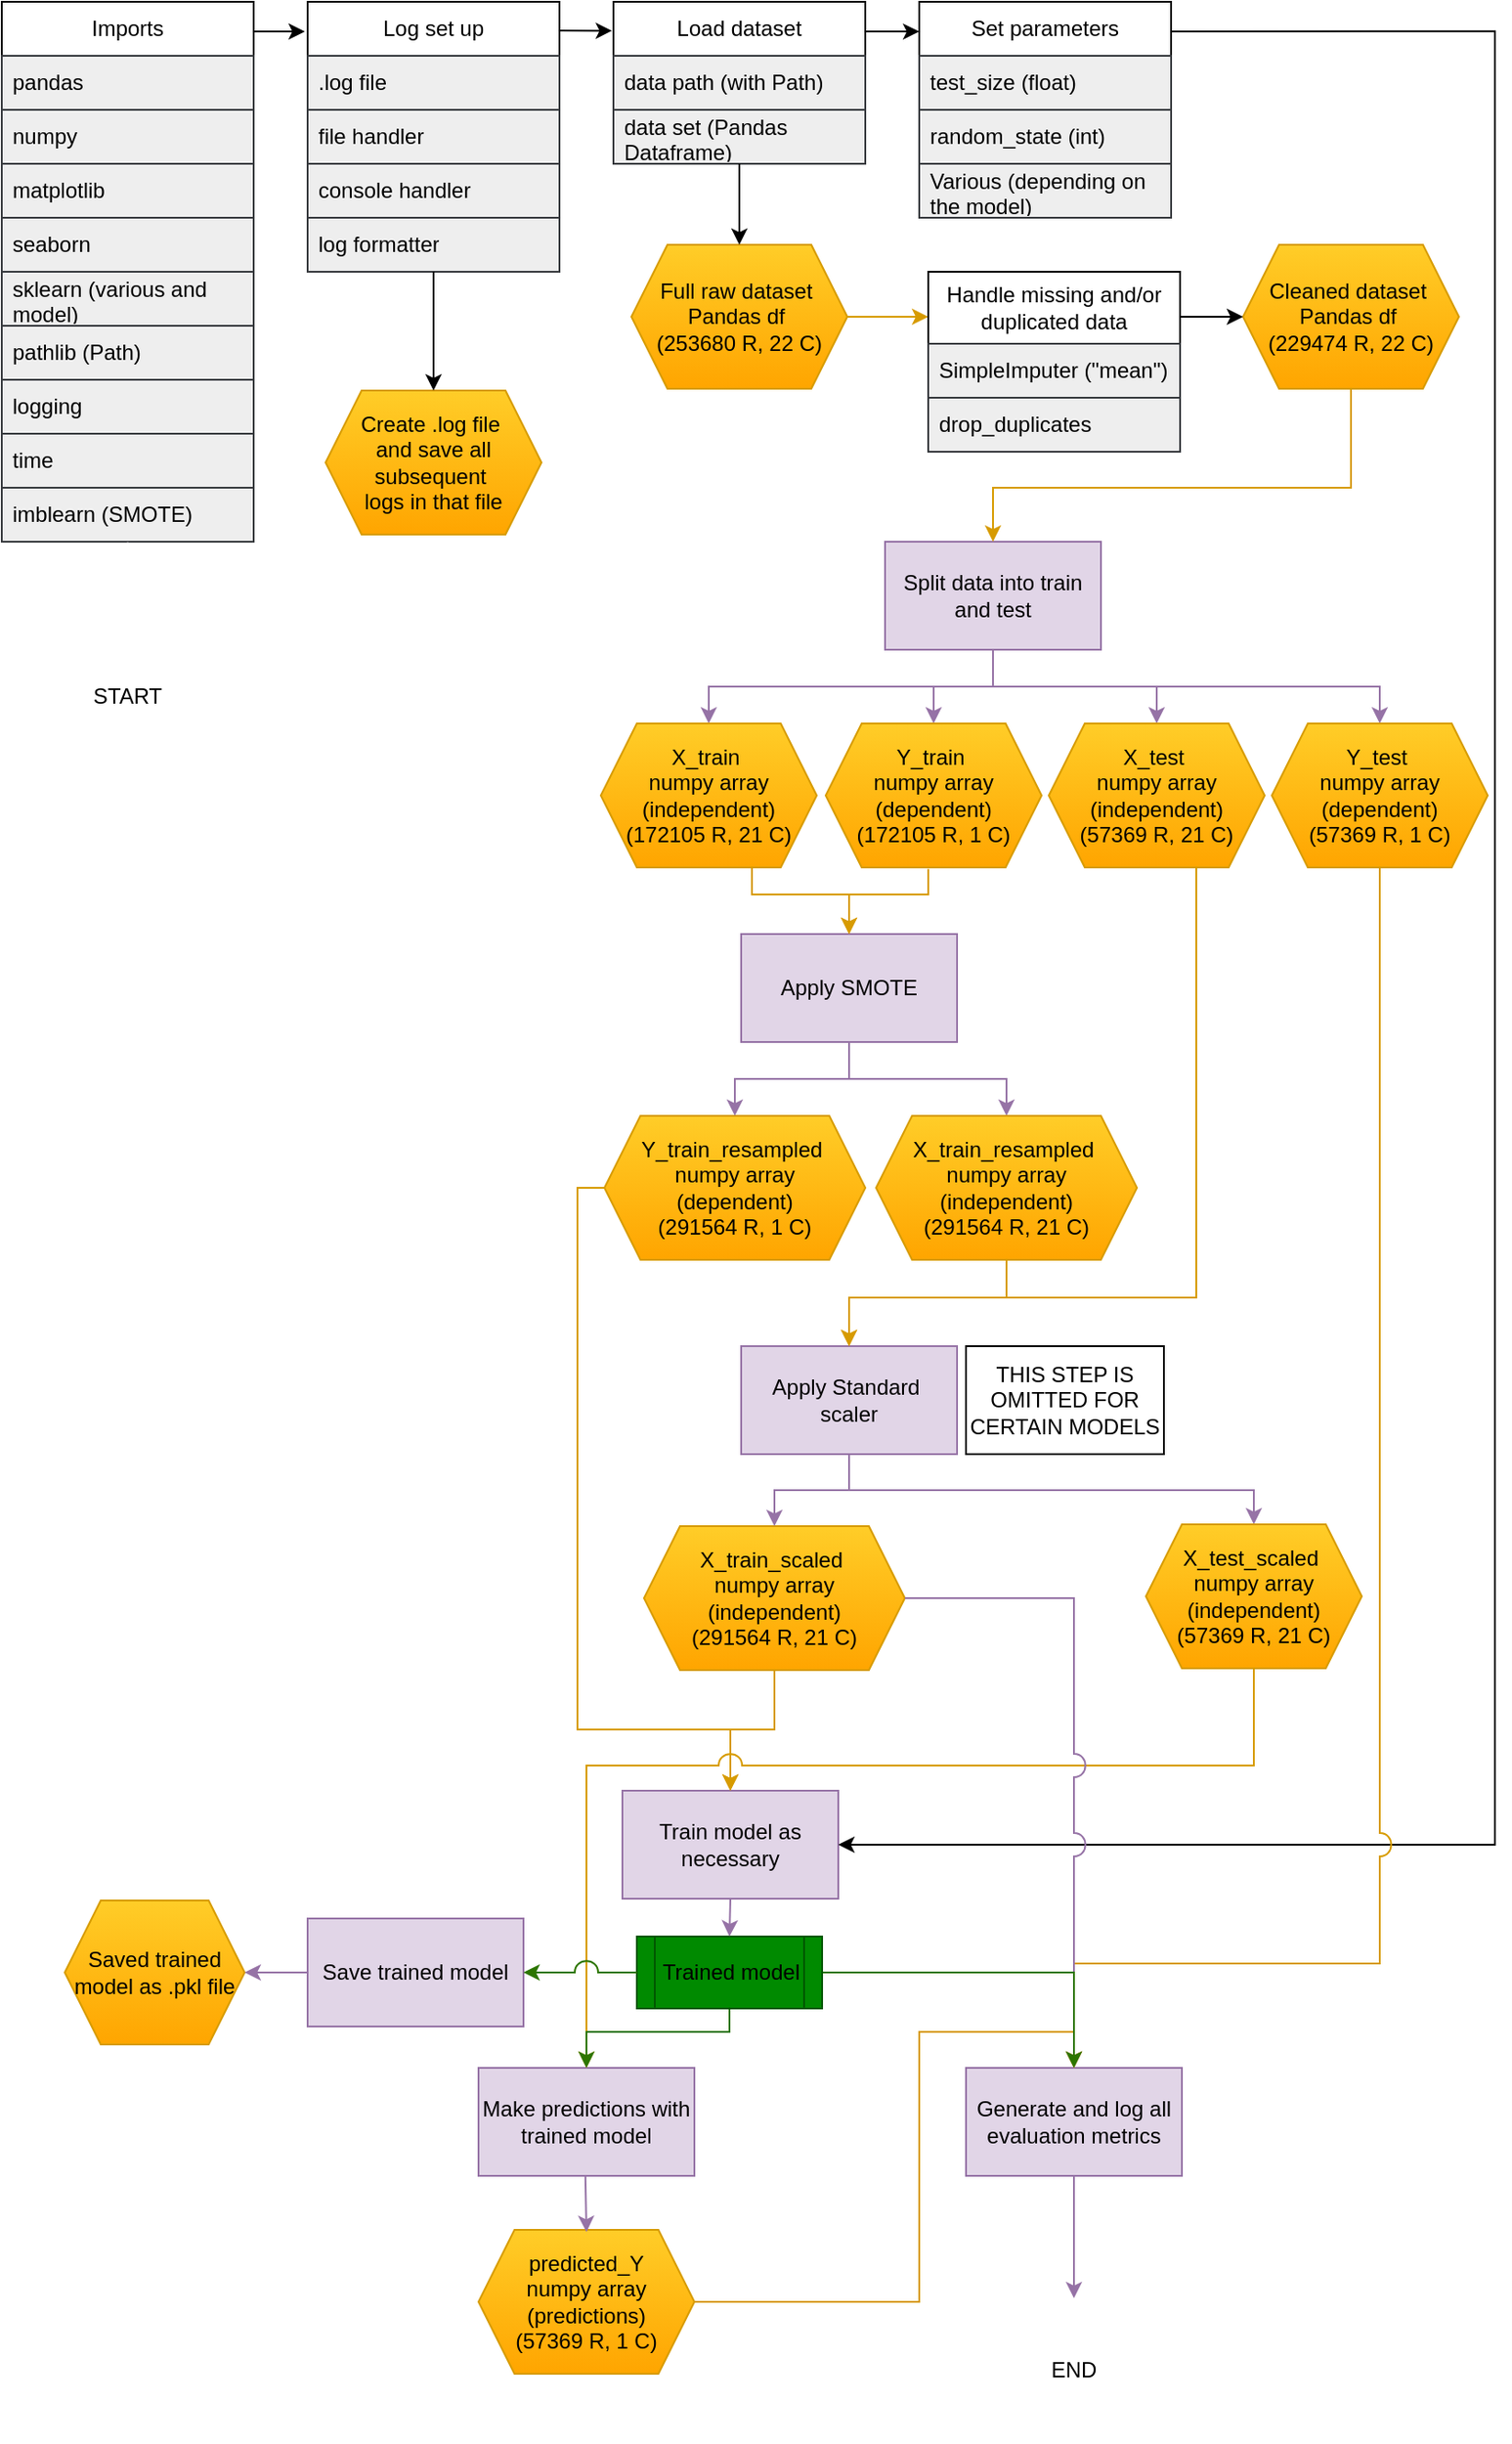 <mxfile version="27.0.6">
  <diagram name="Page-1" id="4-filtMo7Ep1zSFOxGVC">
    <mxGraphModel dx="1781" dy="1065" grid="1" gridSize="10" guides="1" tooltips="1" connect="1" arrows="1" fold="1" page="1" pageScale="1" pageWidth="850" pageHeight="1100" math="0" shadow="0">
      <root>
        <mxCell id="0" />
        <mxCell id="1" parent="0" />
        <mxCell id="BaSFN7sYFUGKQCEpuoBo-59" style="edgeStyle=orthogonalEdgeStyle;rounded=0;orthogonalLoop=1;jettySize=auto;html=1;entryX=0.5;entryY=0;entryDx=0;entryDy=0;fillColor=#e1d5e7;strokeColor=#9673a6;fontColor=#000000;" parent="1" source="cIVNdOAZpr95Q1WwHfnz-7" target="BaSFN7sYFUGKQCEpuoBo-52" edge="1">
          <mxGeometry relative="1" as="geometry" />
        </mxCell>
        <mxCell id="BaSFN7sYFUGKQCEpuoBo-60" style="edgeStyle=orthogonalEdgeStyle;rounded=0;orthogonalLoop=1;jettySize=auto;html=1;entryX=0.5;entryY=0;entryDx=0;entryDy=0;fillColor=#e1d5e7;strokeColor=#9673a6;fontColor=#000000;" parent="1" source="cIVNdOAZpr95Q1WwHfnz-7" target="BaSFN7sYFUGKQCEpuoBo-55" edge="1">
          <mxGeometry relative="1" as="geometry" />
        </mxCell>
        <mxCell id="BaSFN7sYFUGKQCEpuoBo-61" style="edgeStyle=orthogonalEdgeStyle;rounded=0;orthogonalLoop=1;jettySize=auto;html=1;entryX=0.5;entryY=0;entryDx=0;entryDy=0;exitX=0.5;exitY=1;exitDx=0;exitDy=0;fillColor=#e1d5e7;strokeColor=#9673a6;fontColor=#000000;" parent="1" source="cIVNdOAZpr95Q1WwHfnz-7" target="BaSFN7sYFUGKQCEpuoBo-58" edge="1">
          <mxGeometry relative="1" as="geometry" />
        </mxCell>
        <mxCell id="BaSFN7sYFUGKQCEpuoBo-62" style="edgeStyle=orthogonalEdgeStyle;rounded=0;orthogonalLoop=1;jettySize=auto;html=1;entryX=0.5;entryY=0;entryDx=0;entryDy=0;exitX=0.5;exitY=1;exitDx=0;exitDy=0;fillColor=#e1d5e7;strokeColor=#9673a6;fontColor=#000000;" parent="1" source="cIVNdOAZpr95Q1WwHfnz-7" target="BaSFN7sYFUGKQCEpuoBo-51" edge="1">
          <mxGeometry relative="1" as="geometry" />
        </mxCell>
        <mxCell id="cIVNdOAZpr95Q1WwHfnz-7" value="Split data into train and test" style="rounded=0;whiteSpace=wrap;html=1;fillColor=#e1d5e7;strokeColor=#9673a6;fontColor=#000000;" parent="1" vertex="1">
          <mxGeometry x="491" y="304" width="120" height="60" as="geometry" />
        </mxCell>
        <mxCell id="BaSFN7sYFUGKQCEpuoBo-69" style="edgeStyle=orthogonalEdgeStyle;rounded=0;orthogonalLoop=1;jettySize=auto;html=1;entryX=0.5;entryY=0;entryDx=0;entryDy=0;fillColor=#e1d5e7;strokeColor=#9673a6;fontColor=#000000;" parent="1" source="cIVNdOAZpr95Q1WwHfnz-8" target="BaSFN7sYFUGKQCEpuoBo-66" edge="1">
          <mxGeometry relative="1" as="geometry" />
        </mxCell>
        <mxCell id="cIVNdOAZpr95Q1WwHfnz-8" value="Apply SMOTE" style="rounded=0;whiteSpace=wrap;html=1;fillColor=#e1d5e7;strokeColor=#9673a6;fontColor=#000000;" parent="1" vertex="1">
          <mxGeometry x="411" y="522" width="120" height="60" as="geometry" />
        </mxCell>
        <mxCell id="BaSFN7sYFUGKQCEpuoBo-79" style="edgeStyle=orthogonalEdgeStyle;rounded=0;orthogonalLoop=1;jettySize=auto;html=1;exitX=0.5;exitY=1;exitDx=0;exitDy=0;entryX=0.5;entryY=0;entryDx=0;entryDy=0;fillColor=#e1d5e7;strokeColor=#9673a6;fontColor=#000000;" parent="1" source="cIVNdOAZpr95Q1WwHfnz-9" target="BaSFN7sYFUGKQCEpuoBo-78" edge="1">
          <mxGeometry relative="1" as="geometry">
            <mxPoint x="674" y="854" as="targetPoint" />
            <Array as="points">
              <mxPoint x="449" y="831" />
              <mxPoint x="674" y="831" />
            </Array>
          </mxGeometry>
        </mxCell>
        <mxCell id="cIVNdOAZpr95Q1WwHfnz-9" value="Apply Standard&amp;nbsp;&lt;div&gt;scaler&lt;/div&gt;" style="rounded=0;whiteSpace=wrap;html=1;fillColor=#e1d5e7;strokeColor=#9673a6;fontColor=#000000;" parent="1" vertex="1">
          <mxGeometry x="411" y="751" width="120" height="60" as="geometry" />
        </mxCell>
        <mxCell id="cIVNdOAZpr95Q1WwHfnz-11" value="Train model as necessary" style="rounded=0;whiteSpace=wrap;html=1;fillColor=#e1d5e7;strokeColor=#9673a6;fontColor=#000000;" parent="1" vertex="1">
          <mxGeometry x="345" y="998" width="120" height="60" as="geometry" />
        </mxCell>
        <mxCell id="BaSFN7sYFUGKQCEpuoBo-108" value="" style="edgeStyle=orthogonalEdgeStyle;rounded=0;orthogonalLoop=1;jettySize=auto;html=1;fillColor=#e1d5e7;strokeColor=#9673a6;entryX=0.5;entryY=0;entryDx=0;entryDy=0;fontColor=#000000;" parent="1" source="cIVNdOAZpr95Q1WwHfnz-13" target="BaSFN7sYFUGKQCEpuoBo-109" edge="1">
          <mxGeometry relative="1" as="geometry">
            <mxPoint x="596" y="1282" as="targetPoint" />
          </mxGeometry>
        </mxCell>
        <mxCell id="cIVNdOAZpr95Q1WwHfnz-13" value="Generate and log all evaluation metrics" style="rounded=0;whiteSpace=wrap;html=1;fillColor=#e1d5e7;strokeColor=#9673a6;fontColor=#000000;" parent="1" vertex="1">
          <mxGeometry x="536" y="1152" width="120" height="60" as="geometry" />
        </mxCell>
        <mxCell id="BaSFN7sYFUGKQCEpuoBo-1" value="Imports" style="swimlane;fontStyle=0;childLayout=stackLayout;horizontal=1;startSize=30;horizontalStack=0;resizeParent=1;resizeParentMax=0;resizeLast=0;collapsible=1;marginBottom=0;whiteSpace=wrap;html=1;" parent="1" vertex="1">
          <mxGeometry y="4" width="140" height="300" as="geometry" />
        </mxCell>
        <mxCell id="BaSFN7sYFUGKQCEpuoBo-2" value="pandas" style="text;strokeColor=#36393d;fillColor=#eeeeee;align=left;verticalAlign=middle;spacingLeft=4;spacingRight=4;overflow=hidden;points=[[0,0.5],[1,0.5]];portConstraint=eastwest;rotatable=0;whiteSpace=wrap;html=1;fontColor=#000000;" parent="BaSFN7sYFUGKQCEpuoBo-1" vertex="1">
          <mxGeometry y="30" width="140" height="30" as="geometry" />
        </mxCell>
        <mxCell id="BaSFN7sYFUGKQCEpuoBo-3" value="numpy" style="text;strokeColor=#36393d;fillColor=#eeeeee;align=left;verticalAlign=middle;spacingLeft=4;spacingRight=4;overflow=hidden;points=[[0,0.5],[1,0.5]];portConstraint=eastwest;rotatable=0;whiteSpace=wrap;html=1;fontColor=#000000;" parent="BaSFN7sYFUGKQCEpuoBo-1" vertex="1">
          <mxGeometry y="60" width="140" height="30" as="geometry" />
        </mxCell>
        <mxCell id="BaSFN7sYFUGKQCEpuoBo-4" value="matplotlib" style="text;strokeColor=#36393d;fillColor=#eeeeee;align=left;verticalAlign=middle;spacingLeft=4;spacingRight=4;overflow=hidden;points=[[0,0.5],[1,0.5]];portConstraint=eastwest;rotatable=0;whiteSpace=wrap;html=1;fontColor=#000000;" parent="BaSFN7sYFUGKQCEpuoBo-1" vertex="1">
          <mxGeometry y="90" width="140" height="30" as="geometry" />
        </mxCell>
        <mxCell id="BaSFN7sYFUGKQCEpuoBo-15" value="seaborn" style="text;strokeColor=#36393d;fillColor=#eeeeee;align=left;verticalAlign=middle;spacingLeft=4;spacingRight=4;overflow=hidden;points=[[0,0.5],[1,0.5]];portConstraint=eastwest;rotatable=0;whiteSpace=wrap;html=1;fontColor=#000000;" parent="BaSFN7sYFUGKQCEpuoBo-1" vertex="1">
          <mxGeometry y="120" width="140" height="30" as="geometry" />
        </mxCell>
        <mxCell id="BaSFN7sYFUGKQCEpuoBo-16" value="sklearn (various and model)" style="text;strokeColor=#36393d;fillColor=#eeeeee;align=left;verticalAlign=middle;spacingLeft=4;spacingRight=4;overflow=hidden;points=[[0,0.5],[1,0.5]];portConstraint=eastwest;rotatable=0;whiteSpace=wrap;html=1;fontColor=#000000;" parent="BaSFN7sYFUGKQCEpuoBo-1" vertex="1">
          <mxGeometry y="150" width="140" height="30" as="geometry" />
        </mxCell>
        <mxCell id="BaSFN7sYFUGKQCEpuoBo-17" value="pathlib (Path)" style="text;strokeColor=#36393d;fillColor=#eeeeee;align=left;verticalAlign=middle;spacingLeft=4;spacingRight=4;overflow=hidden;points=[[0,0.5],[1,0.5]];portConstraint=eastwest;rotatable=0;whiteSpace=wrap;html=1;fontColor=#000000;" parent="BaSFN7sYFUGKQCEpuoBo-1" vertex="1">
          <mxGeometry y="180" width="140" height="30" as="geometry" />
        </mxCell>
        <mxCell id="BaSFN7sYFUGKQCEpuoBo-12" value="logging" style="text;strokeColor=#36393d;fillColor=#eeeeee;align=left;verticalAlign=middle;spacingLeft=4;spacingRight=4;overflow=hidden;points=[[0,0.5],[1,0.5]];portConstraint=eastwest;rotatable=0;whiteSpace=wrap;html=1;fontColor=#000000;" parent="BaSFN7sYFUGKQCEpuoBo-1" vertex="1">
          <mxGeometry y="210" width="140" height="30" as="geometry" />
        </mxCell>
        <mxCell id="BaSFN7sYFUGKQCEpuoBo-13" value="time" style="text;strokeColor=#36393d;fillColor=#eeeeee;align=left;verticalAlign=middle;spacingLeft=4;spacingRight=4;overflow=hidden;points=[[0,0.5],[1,0.5]];portConstraint=eastwest;rotatable=0;whiteSpace=wrap;html=1;fontColor=#000000;" parent="BaSFN7sYFUGKQCEpuoBo-1" vertex="1">
          <mxGeometry y="240" width="140" height="30" as="geometry" />
        </mxCell>
        <mxCell id="BaSFN7sYFUGKQCEpuoBo-14" value="imblearn (SMOTE)" style="text;strokeColor=#36393d;fillColor=#eeeeee;align=left;verticalAlign=middle;spacingLeft=4;spacingRight=4;overflow=hidden;points=[[0,0.5],[1,0.5]];portConstraint=eastwest;rotatable=0;whiteSpace=wrap;html=1;fontColor=#000000;" parent="BaSFN7sYFUGKQCEpuoBo-1" vertex="1">
          <mxGeometry y="270" width="140" height="30" as="geometry" />
        </mxCell>
        <mxCell id="BaSFN7sYFUGKQCEpuoBo-18" value="Log set up" style="swimlane;fontStyle=0;childLayout=stackLayout;horizontal=1;startSize=30;horizontalStack=0;resizeParent=1;resizeParentMax=0;resizeLast=0;collapsible=1;marginBottom=0;whiteSpace=wrap;html=1;" parent="1" vertex="1">
          <mxGeometry x="170" y="4" width="140" height="150" as="geometry" />
        </mxCell>
        <mxCell id="BaSFN7sYFUGKQCEpuoBo-19" value=".log file" style="text;strokeColor=#36393d;fillColor=#eeeeee;align=left;verticalAlign=middle;spacingLeft=4;spacingRight=4;overflow=hidden;points=[[0,0.5],[1,0.5]];portConstraint=eastwest;rotatable=0;whiteSpace=wrap;html=1;fontColor=#000000;" parent="BaSFN7sYFUGKQCEpuoBo-18" vertex="1">
          <mxGeometry y="30" width="140" height="30" as="geometry" />
        </mxCell>
        <mxCell id="BaSFN7sYFUGKQCEpuoBo-20" value="file handler" style="text;strokeColor=#36393d;fillColor=#eeeeee;align=left;verticalAlign=middle;spacingLeft=4;spacingRight=4;overflow=hidden;points=[[0,0.5],[1,0.5]];portConstraint=eastwest;rotatable=0;whiteSpace=wrap;html=1;fontColor=#000000;" parent="BaSFN7sYFUGKQCEpuoBo-18" vertex="1">
          <mxGeometry y="60" width="140" height="30" as="geometry" />
        </mxCell>
        <mxCell id="BaSFN7sYFUGKQCEpuoBo-21" value="console handler" style="text;strokeColor=#36393d;fillColor=#eeeeee;align=left;verticalAlign=middle;spacingLeft=4;spacingRight=4;overflow=hidden;points=[[0,0.5],[1,0.5]];portConstraint=eastwest;rotatable=0;whiteSpace=wrap;html=1;fontColor=#000000;" parent="BaSFN7sYFUGKQCEpuoBo-18" vertex="1">
          <mxGeometry y="90" width="140" height="30" as="geometry" />
        </mxCell>
        <mxCell id="BaSFN7sYFUGKQCEpuoBo-22" value="log formatter" style="text;strokeColor=#36393d;fillColor=#eeeeee;align=left;verticalAlign=middle;spacingLeft=4;spacingRight=4;overflow=hidden;points=[[0,0.5],[1,0.5]];portConstraint=eastwest;rotatable=0;whiteSpace=wrap;html=1;fontColor=#000000;" parent="BaSFN7sYFUGKQCEpuoBo-18" vertex="1">
          <mxGeometry y="120" width="140" height="30" as="geometry" />
        </mxCell>
        <mxCell id="BaSFN7sYFUGKQCEpuoBo-28" value="Load dataset" style="swimlane;fontStyle=0;childLayout=stackLayout;horizontal=1;startSize=30;horizontalStack=0;resizeParent=1;resizeParentMax=0;resizeLast=0;collapsible=1;marginBottom=0;whiteSpace=wrap;html=1;" parent="1" vertex="1">
          <mxGeometry x="340" y="4" width="140" height="90" as="geometry" />
        </mxCell>
        <mxCell id="BaSFN7sYFUGKQCEpuoBo-29" value="data path (with Path)" style="text;strokeColor=#36393d;fillColor=#eeeeee;align=left;verticalAlign=middle;spacingLeft=4;spacingRight=4;overflow=hidden;points=[[0,0.5],[1,0.5]];portConstraint=eastwest;rotatable=0;whiteSpace=wrap;html=1;fontColor=#000000;" parent="BaSFN7sYFUGKQCEpuoBo-28" vertex="1">
          <mxGeometry y="30" width="140" height="30" as="geometry" />
        </mxCell>
        <mxCell id="BaSFN7sYFUGKQCEpuoBo-30" value="data set (Pandas Dataframe)" style="text;strokeColor=#36393d;fillColor=#eeeeee;align=left;verticalAlign=middle;spacingLeft=4;spacingRight=4;overflow=hidden;points=[[0,0.5],[1,0.5]];portConstraint=eastwest;rotatable=0;whiteSpace=wrap;html=1;fontColor=#000000;" parent="BaSFN7sYFUGKQCEpuoBo-28" vertex="1">
          <mxGeometry y="60" width="140" height="30" as="geometry" />
        </mxCell>
        <mxCell id="BaSFN7sYFUGKQCEpuoBo-89" style="edgeStyle=orthogonalEdgeStyle;rounded=0;orthogonalLoop=1;jettySize=auto;html=1;entryX=1;entryY=0.5;entryDx=0;entryDy=0;strokeColor=light-dark(#000000,#FFFFFF);exitX=1.002;exitY=0.137;exitDx=0;exitDy=0;exitPerimeter=0;" parent="1" source="BaSFN7sYFUGKQCEpuoBo-33" target="cIVNdOAZpr95Q1WwHfnz-11" edge="1">
          <mxGeometry relative="1" as="geometry">
            <Array as="points">
              <mxPoint x="830" y="20" />
              <mxPoint x="830" y="1028" />
            </Array>
          </mxGeometry>
        </mxCell>
        <mxCell id="BaSFN7sYFUGKQCEpuoBo-33" value="Set parameters" style="swimlane;fontStyle=0;childLayout=stackLayout;horizontal=1;startSize=30;horizontalStack=0;resizeParent=1;resizeParentMax=0;resizeLast=0;collapsible=1;marginBottom=0;whiteSpace=wrap;html=1;" parent="1" vertex="1">
          <mxGeometry x="510" y="4" width="140" height="120" as="geometry" />
        </mxCell>
        <mxCell id="BaSFN7sYFUGKQCEpuoBo-34" value="test_size (float)" style="text;strokeColor=#36393d;fillColor=#eeeeee;align=left;verticalAlign=middle;spacingLeft=4;spacingRight=4;overflow=hidden;points=[[0,0.5],[1,0.5]];portConstraint=eastwest;rotatable=0;whiteSpace=wrap;html=1;fontColor=#000000;" parent="BaSFN7sYFUGKQCEpuoBo-33" vertex="1">
          <mxGeometry y="30" width="140" height="30" as="geometry" />
        </mxCell>
        <mxCell id="BaSFN7sYFUGKQCEpuoBo-35" value="random_state (int)" style="text;strokeColor=#36393d;fillColor=#eeeeee;align=left;verticalAlign=middle;spacingLeft=4;spacingRight=4;overflow=hidden;points=[[0,0.5],[1,0.5]];portConstraint=eastwest;rotatable=0;whiteSpace=wrap;html=1;fontColor=#000000;" parent="BaSFN7sYFUGKQCEpuoBo-33" vertex="1">
          <mxGeometry y="60" width="140" height="30" as="geometry" />
        </mxCell>
        <mxCell id="BaSFN7sYFUGKQCEpuoBo-36" value="Various (depending on the model)" style="text;strokeColor=#36393d;fillColor=#eeeeee;align=left;verticalAlign=middle;spacingLeft=4;spacingRight=4;overflow=hidden;points=[[0,0.5],[1,0.5]];portConstraint=eastwest;rotatable=0;whiteSpace=wrap;html=1;fontColor=#000000;" parent="BaSFN7sYFUGKQCEpuoBo-33" vertex="1">
          <mxGeometry y="90" width="140" height="30" as="geometry" />
        </mxCell>
        <mxCell id="BaSFN7sYFUGKQCEpuoBo-40" style="edgeStyle=orthogonalEdgeStyle;rounded=0;orthogonalLoop=1;jettySize=auto;html=1;entryX=0;entryY=0.138;entryDx=0;entryDy=0;entryPerimeter=0;exitX=0.998;exitY=0.184;exitDx=0;exitDy=0;exitPerimeter=0;strokeColor=light-dark(#000000,#FFFFFF);" parent="1" source="BaSFN7sYFUGKQCEpuoBo-28" target="BaSFN7sYFUGKQCEpuoBo-33" edge="1">
          <mxGeometry relative="1" as="geometry" />
        </mxCell>
        <mxCell id="BaSFN7sYFUGKQCEpuoBo-43" style="edgeStyle=orthogonalEdgeStyle;rounded=0;orthogonalLoop=1;jettySize=auto;html=1;entryX=0;entryY=0.25;entryDx=0;entryDy=0;fillColor=#ffcd28;gradientColor=#ffa500;strokeColor=#d79b00;" parent="1" source="BaSFN7sYFUGKQCEpuoBo-41" target="BaSFN7sYFUGKQCEpuoBo-45" edge="1">
          <mxGeometry relative="1" as="geometry">
            <mxPoint x="535" y="224.0" as="targetPoint" />
          </mxGeometry>
        </mxCell>
        <mxCell id="BaSFN7sYFUGKQCEpuoBo-41" value="Full raw dataset&amp;nbsp;&lt;div&gt;Pandas df&amp;nbsp;&lt;/div&gt;&lt;div&gt;(253680 R, 22 C)&lt;/div&gt;" style="shape=hexagon;perimeter=hexagonPerimeter2;whiteSpace=wrap;html=1;fixedSize=1;fillColor=#ffcd28;strokeColor=#d79b00;gradientColor=#ffa500;fontColor=#000000;" parent="1" vertex="1">
          <mxGeometry x="350" y="139" width="120" height="80" as="geometry" />
        </mxCell>
        <mxCell id="BaSFN7sYFUGKQCEpuoBo-42" style="edgeStyle=orthogonalEdgeStyle;rounded=0;orthogonalLoop=1;jettySize=auto;html=1;exitX=0.5;exitY=1;exitDx=0;exitDy=0;strokeColor=light-dark(#000000,#FFFFFF);" parent="1" source="BaSFN7sYFUGKQCEpuoBo-28" target="BaSFN7sYFUGKQCEpuoBo-41" edge="1">
          <mxGeometry relative="1" as="geometry" />
        </mxCell>
        <mxCell id="BaSFN7sYFUGKQCEpuoBo-103" style="edgeStyle=orthogonalEdgeStyle;rounded=0;orthogonalLoop=1;jettySize=auto;html=1;entryX=0.5;entryY=0;entryDx=0;entryDy=0;exitX=0.5;exitY=1;exitDx=0;exitDy=0;fillColor=#ffcd28;gradientColor=#ffa500;strokeColor=#d79b00;" parent="1" source="BaSFN7sYFUGKQCEpuoBo-44" target="cIVNdOAZpr95Q1WwHfnz-7" edge="1">
          <mxGeometry relative="1" as="geometry">
            <Array as="points">
              <mxPoint x="750" y="274" />
              <mxPoint x="551" y="274" />
            </Array>
          </mxGeometry>
        </mxCell>
        <mxCell id="BaSFN7sYFUGKQCEpuoBo-44" value="Cleaned dataset&amp;nbsp;&lt;div&gt;Pandas df&amp;nbsp;&lt;/div&gt;&lt;div&gt;(229474 R, 22 C)&lt;/div&gt;" style="shape=hexagon;perimeter=hexagonPerimeter2;whiteSpace=wrap;html=1;fixedSize=1;fillColor=#ffcd28;gradientColor=#ffa500;strokeColor=#d79b00;fontColor=#000000;" parent="1" vertex="1">
          <mxGeometry x="690" y="139" width="120" height="80" as="geometry" />
        </mxCell>
        <mxCell id="BaSFN7sYFUGKQCEpuoBo-102" style="edgeStyle=orthogonalEdgeStyle;rounded=0;orthogonalLoop=1;jettySize=auto;html=1;entryX=0;entryY=0.5;entryDx=0;entryDy=0;exitX=1;exitY=0.25;exitDx=0;exitDy=0;strokeColor=light-dark(#000000,#FFFFFF);" parent="1" source="BaSFN7sYFUGKQCEpuoBo-45" target="BaSFN7sYFUGKQCEpuoBo-44" edge="1">
          <mxGeometry relative="1" as="geometry" />
        </mxCell>
        <mxCell id="BaSFN7sYFUGKQCEpuoBo-45" value="Handle missing and/or duplicated data" style="swimlane;fontStyle=0;childLayout=stackLayout;horizontal=1;startSize=40;horizontalStack=0;resizeParent=1;resizeParentMax=0;resizeLast=0;collapsible=1;marginBottom=0;whiteSpace=wrap;html=1;" parent="1" vertex="1">
          <mxGeometry x="515" y="154" width="140" height="100" as="geometry" />
        </mxCell>
        <mxCell id="BaSFN7sYFUGKQCEpuoBo-46" value="SimpleImputer (&quot;mean&quot;)" style="text;strokeColor=#36393d;fillColor=#eeeeee;align=left;verticalAlign=middle;spacingLeft=4;spacingRight=4;overflow=hidden;points=[[0,0.5],[1,0.5]];portConstraint=eastwest;rotatable=0;whiteSpace=wrap;html=1;fontColor=#000000;" parent="BaSFN7sYFUGKQCEpuoBo-45" vertex="1">
          <mxGeometry y="40" width="140" height="30" as="geometry" />
        </mxCell>
        <mxCell id="BaSFN7sYFUGKQCEpuoBo-47" value="drop_duplicates" style="text;strokeColor=#36393d;fillColor=#eeeeee;align=left;verticalAlign=middle;spacingLeft=4;spacingRight=4;overflow=hidden;points=[[0,0.5],[1,0.5]];portConstraint=eastwest;rotatable=0;whiteSpace=wrap;html=1;fontColor=#000000;" parent="BaSFN7sYFUGKQCEpuoBo-45" vertex="1">
          <mxGeometry y="70" width="140" height="30" as="geometry" />
        </mxCell>
        <mxCell id="BaSFN7sYFUGKQCEpuoBo-65" style="edgeStyle=orthogonalEdgeStyle;rounded=0;orthogonalLoop=1;jettySize=auto;html=1;entryX=0.5;entryY=0;entryDx=0;entryDy=0;fillColor=#ffcd28;gradientColor=#ffa500;strokeColor=#d79b00;fontColor=#000000;" parent="1" target="cIVNdOAZpr95Q1WwHfnz-8" edge="1">
          <mxGeometry relative="1" as="geometry">
            <mxPoint x="416" y="485" as="sourcePoint" />
            <Array as="points">
              <mxPoint x="417" y="485" />
              <mxPoint x="417" y="500" />
              <mxPoint x="471" y="500" />
            </Array>
          </mxGeometry>
        </mxCell>
        <mxCell id="BaSFN7sYFUGKQCEpuoBo-51" value="X_train&amp;nbsp;&lt;div&gt;numpy array&lt;br&gt;&lt;div&gt;(independent)&lt;br&gt;&lt;div&gt;(172105 R, 21 C)&lt;/div&gt;&lt;/div&gt;&lt;/div&gt;" style="shape=hexagon;perimeter=hexagonPerimeter2;whiteSpace=wrap;html=1;fixedSize=1;fillColor=#ffcd28;gradientColor=#ffa500;strokeColor=#d79b00;fontColor=#000000;" parent="1" vertex="1">
          <mxGeometry x="333" y="405" width="120" height="80" as="geometry" />
        </mxCell>
        <mxCell id="BaSFN7sYFUGKQCEpuoBo-64" style="edgeStyle=orthogonalEdgeStyle;rounded=0;orthogonalLoop=1;jettySize=auto;html=1;entryX=0.5;entryY=0;entryDx=0;entryDy=0;fillColor=#ffcd28;gradientColor=#ffa500;strokeColor=#d79b00;fontColor=#000000;exitX=0.475;exitY=1.011;exitDx=0;exitDy=0;exitPerimeter=0;" parent="1" source="BaSFN7sYFUGKQCEpuoBo-52" target="cIVNdOAZpr95Q1WwHfnz-8" edge="1">
          <mxGeometry relative="1" as="geometry">
            <mxPoint x="541" y="485" as="sourcePoint" />
            <Array as="points">
              <mxPoint x="515" y="500" />
              <mxPoint x="471" y="500" />
            </Array>
          </mxGeometry>
        </mxCell>
        <mxCell id="BaSFN7sYFUGKQCEpuoBo-52" value="Y_train&amp;nbsp;&lt;div&gt;numpy array&lt;br&gt;&lt;div&gt;(dependent)&lt;/div&gt;&lt;/div&gt;&lt;div&gt;&lt;div&gt;(172105 R, 1 C)&lt;/div&gt;&lt;/div&gt;" style="shape=hexagon;perimeter=hexagonPerimeter2;whiteSpace=wrap;html=1;fixedSize=1;fillColor=#ffcd28;gradientColor=#ffa500;strokeColor=#d79b00;fontColor=#000000;" parent="1" vertex="1">
          <mxGeometry x="458" y="405" width="120" height="80" as="geometry" />
        </mxCell>
        <mxCell id="BaSFN7sYFUGKQCEpuoBo-53" style="edgeStyle=orthogonalEdgeStyle;rounded=0;orthogonalLoop=1;jettySize=auto;html=1;entryX=-0.011;entryY=0.11;entryDx=0;entryDy=0;entryPerimeter=0;exitX=1.002;exitY=0.055;exitDx=0;exitDy=0;exitPerimeter=0;strokeColor=light-dark(#000000,#FFFFFF);" parent="1" source="BaSFN7sYFUGKQCEpuoBo-1" target="BaSFN7sYFUGKQCEpuoBo-18" edge="1">
          <mxGeometry relative="1" as="geometry" />
        </mxCell>
        <mxCell id="BaSFN7sYFUGKQCEpuoBo-54" style="edgeStyle=orthogonalEdgeStyle;rounded=0;orthogonalLoop=1;jettySize=auto;html=1;entryX=-0.006;entryY=0.181;entryDx=0;entryDy=0;entryPerimeter=0;exitX=1.002;exitY=0.107;exitDx=0;exitDy=0;exitPerimeter=0;strokeColor=light-dark(#000000,#FFFFFF);" parent="1" source="BaSFN7sYFUGKQCEpuoBo-18" target="BaSFN7sYFUGKQCEpuoBo-28" edge="1">
          <mxGeometry relative="1" as="geometry" />
        </mxCell>
        <mxCell id="BaSFN7sYFUGKQCEpuoBo-73" style="edgeStyle=orthogonalEdgeStyle;rounded=0;orthogonalLoop=1;jettySize=auto;html=1;entryX=0.5;entryY=0;entryDx=0;entryDy=0;exitX=0.5;exitY=1;exitDx=0;exitDy=0;fillColor=#ffcd28;gradientColor=#ffa500;strokeColor=#d79b00;fontColor=#000000;" parent="1" target="cIVNdOAZpr95Q1WwHfnz-9" edge="1">
          <mxGeometry relative="1" as="geometry">
            <Array as="points">
              <mxPoint x="664" y="485" />
              <mxPoint x="664" y="724" />
              <mxPoint x="471" y="724" />
            </Array>
            <mxPoint x="665" y="485" as="sourcePoint" />
          </mxGeometry>
        </mxCell>
        <mxCell id="BaSFN7sYFUGKQCEpuoBo-55" value="X_test&amp;nbsp;&lt;div&gt;numpy array&lt;br&gt;&lt;div&gt;&lt;span style=&quot;background-color: transparent;&quot;&gt;(independent)&lt;/span&gt;&lt;/div&gt;&lt;div&gt;(57369 R, 21 C)&lt;/div&gt;&lt;/div&gt;" style="shape=hexagon;perimeter=hexagonPerimeter2;whiteSpace=wrap;html=1;fixedSize=1;fillColor=#ffcd28;gradientColor=#ffa500;strokeColor=#d79b00;fontColor=#000000;" parent="1" vertex="1">
          <mxGeometry x="582" y="405" width="120" height="80" as="geometry" />
        </mxCell>
        <mxCell id="BaSFN7sYFUGKQCEpuoBo-100" style="edgeStyle=orthogonalEdgeStyle;rounded=0;orthogonalLoop=1;jettySize=auto;html=1;jumpStyle=arc;jumpSize=13;fillColor=#ffcd28;gradientColor=#ffa500;strokeColor=#d79b00;fontColor=#000000;entryX=0.5;entryY=0;entryDx=0;entryDy=0;" parent="1" source="BaSFN7sYFUGKQCEpuoBo-58" target="cIVNdOAZpr95Q1WwHfnz-13" edge="1">
          <mxGeometry relative="1" as="geometry">
            <Array as="points">
              <mxPoint x="766" y="1094" />
              <mxPoint x="596" y="1094" />
            </Array>
            <mxPoint x="544" y="1150" as="targetPoint" />
          </mxGeometry>
        </mxCell>
        <mxCell id="BaSFN7sYFUGKQCEpuoBo-58" value="Y_test&amp;nbsp;&lt;br&gt;numpy array&lt;br&gt;&lt;div&gt;&lt;span style=&quot;background-color: transparent;&quot;&gt;(dependent)&lt;/span&gt;&lt;/div&gt;&lt;div&gt;&lt;span style=&quot;background-color: transparent;&quot;&gt;(57369 R, 1 C)&lt;/span&gt;&lt;/div&gt;" style="shape=hexagon;perimeter=hexagonPerimeter2;whiteSpace=wrap;html=1;fixedSize=1;fillColor=#ffcd28;gradientColor=#ffa500;strokeColor=#d79b00;fontColor=#000000;" parent="1" vertex="1">
          <mxGeometry x="706" y="405" width="120" height="80" as="geometry" />
        </mxCell>
        <mxCell id="BaSFN7sYFUGKQCEpuoBo-70" style="edgeStyle=orthogonalEdgeStyle;rounded=0;orthogonalLoop=1;jettySize=auto;html=1;entryX=0.5;entryY=0;entryDx=0;entryDy=0;fillColor=#ffcd28;gradientColor=#ffa500;strokeColor=#d79b00;fontColor=#000000;" parent="1" source="BaSFN7sYFUGKQCEpuoBo-66" target="cIVNdOAZpr95Q1WwHfnz-9" edge="1">
          <mxGeometry relative="1" as="geometry">
            <Array as="points">
              <mxPoint x="559" y="724" />
              <mxPoint x="471" y="724" />
            </Array>
          </mxGeometry>
        </mxCell>
        <mxCell id="BaSFN7sYFUGKQCEpuoBo-66" value="X_train_resampled&amp;nbsp;&lt;div&gt;numpy array&lt;br&gt;&lt;div&gt;(independent)&lt;br&gt;&lt;div&gt;(291564 R, 21 C)&lt;/div&gt;&lt;/div&gt;&lt;/div&gt;" style="shape=hexagon;perimeter=hexagonPerimeter2;whiteSpace=wrap;html=1;fixedSize=1;fillColor=#ffcd28;gradientColor=#ffa500;strokeColor=#d79b00;fontColor=#000000;" parent="1" vertex="1">
          <mxGeometry x="486" y="623" width="145" height="80" as="geometry" />
        </mxCell>
        <mxCell id="BaSFN7sYFUGKQCEpuoBo-84" style="edgeStyle=orthogonalEdgeStyle;rounded=0;orthogonalLoop=1;jettySize=auto;html=1;entryX=0.5;entryY=0;entryDx=0;entryDy=0;fillColor=#ffcd28;gradientColor=#ffa500;strokeColor=#d79b00;fontColor=#000000;" parent="1" source="BaSFN7sYFUGKQCEpuoBo-67" target="cIVNdOAZpr95Q1WwHfnz-11" edge="1">
          <mxGeometry relative="1" as="geometry">
            <Array as="points">
              <mxPoint x="320" y="663" />
              <mxPoint x="320" y="964" />
              <mxPoint x="405" y="964" />
            </Array>
          </mxGeometry>
        </mxCell>
        <mxCell id="BaSFN7sYFUGKQCEpuoBo-67" value="Y_train_resampled&amp;nbsp;&lt;div&gt;numpy array&lt;br&gt;&lt;div&gt;(dependent)&lt;/div&gt;&lt;/div&gt;&lt;div&gt;&lt;div&gt;(291564&amp;nbsp;R, 1 C)&lt;/div&gt;&lt;/div&gt;" style="shape=hexagon;perimeter=hexagonPerimeter2;whiteSpace=wrap;html=1;fixedSize=1;fillColor=#ffcd28;gradientColor=#ffa500;strokeColor=#d79b00;fontColor=#000000;" parent="1" vertex="1">
          <mxGeometry x="335" y="623" width="145" height="80" as="geometry" />
        </mxCell>
        <mxCell id="BaSFN7sYFUGKQCEpuoBo-68" style="edgeStyle=orthogonalEdgeStyle;rounded=0;orthogonalLoop=1;jettySize=auto;html=1;exitX=0.5;exitY=1;exitDx=0;exitDy=0;entryX=0.5;entryY=0;entryDx=0;entryDy=0;fillColor=#e1d5e7;strokeColor=#9673a6;fontColor=#000000;" parent="1" source="cIVNdOAZpr95Q1WwHfnz-8" target="BaSFN7sYFUGKQCEpuoBo-67" edge="1">
          <mxGeometry relative="1" as="geometry">
            <mxPoint x="559" y="632" as="targetPoint" />
          </mxGeometry>
        </mxCell>
        <mxCell id="BaSFN7sYFUGKQCEpuoBo-76" value="THIS STEP IS OMITTED FOR CERTAIN MODELS" style="text;html=1;align=center;verticalAlign=middle;whiteSpace=wrap;rounded=0;strokeColor=light-dark(#000000,#FF3333);fontColor=#000000;" parent="1" vertex="1">
          <mxGeometry x="536" y="751" width="110" height="60" as="geometry" />
        </mxCell>
        <mxCell id="BaSFN7sYFUGKQCEpuoBo-83" style="edgeStyle=orthogonalEdgeStyle;rounded=0;orthogonalLoop=1;jettySize=auto;html=1;entryX=0.5;entryY=0;entryDx=0;entryDy=0;fillColor=#ffcd28;gradientColor=#ffa500;strokeColor=#d79b00;fontColor=#000000;exitX=0.5;exitY=1;exitDx=0;exitDy=0;" parent="1" source="BaSFN7sYFUGKQCEpuoBo-77" target="cIVNdOAZpr95Q1WwHfnz-11" edge="1">
          <mxGeometry relative="1" as="geometry">
            <Array as="points">
              <mxPoint x="430" y="964" />
              <mxPoint x="405" y="964" />
            </Array>
          </mxGeometry>
        </mxCell>
        <mxCell id="BaSFN7sYFUGKQCEpuoBo-77" value="X_train_scaled&amp;nbsp;&lt;div&gt;numpy array&lt;br&gt;&lt;div&gt;(independent)&lt;br&gt;&lt;div&gt;(291564 R, 21 C)&lt;/div&gt;&lt;/div&gt;&lt;/div&gt;" style="shape=hexagon;perimeter=hexagonPerimeter2;whiteSpace=wrap;html=1;fixedSize=1;fillColor=#ffcd28;gradientColor=#ffa500;strokeColor=#d79b00;fontColor=#000000;" parent="1" vertex="1">
          <mxGeometry x="357" y="851" width="145" height="80" as="geometry" />
        </mxCell>
        <mxCell id="BaSFN7sYFUGKQCEpuoBo-78" value="X_test_scaled&amp;nbsp;&lt;div&gt;numpy array&lt;br&gt;&lt;div&gt;&lt;span style=&quot;background-color: transparent;&quot;&gt;(independent)&lt;/span&gt;&lt;/div&gt;&lt;div&gt;(57369 R, 21 C)&lt;/div&gt;&lt;/div&gt;" style="shape=hexagon;perimeter=hexagonPerimeter2;whiteSpace=wrap;html=1;fixedSize=1;fillColor=#ffcd28;gradientColor=#ffa500;strokeColor=#d79b00;fontColor=#000000;" parent="1" vertex="1">
          <mxGeometry x="636" y="850" width="120" height="80" as="geometry" />
        </mxCell>
        <mxCell id="BaSFN7sYFUGKQCEpuoBo-82" style="edgeStyle=orthogonalEdgeStyle;rounded=0;orthogonalLoop=1;jettySize=auto;html=1;entryX=0.5;entryY=0;entryDx=0;entryDy=0;fillColor=#e1d5e7;strokeColor=#9673a6;fontColor=#000000;" parent="1" source="cIVNdOAZpr95Q1WwHfnz-9" target="BaSFN7sYFUGKQCEpuoBo-77" edge="1">
          <mxGeometry relative="1" as="geometry" />
        </mxCell>
        <mxCell id="BaSFN7sYFUGKQCEpuoBo-86" value="&lt;div&gt;predicted_Y&lt;/div&gt;&lt;div&gt;numpy array&lt;br&gt;&lt;div&gt;&lt;span style=&quot;background-color: transparent;&quot;&gt;(predictions)&lt;/span&gt;&lt;/div&gt;&lt;div&gt;(57369 R, 1 C)&lt;/div&gt;&lt;/div&gt;" style="shape=hexagon;perimeter=hexagonPerimeter2;whiteSpace=wrap;html=1;fixedSize=1;fillColor=#ffcd28;gradientColor=#ffa500;strokeColor=#d79b00;fontColor=#000000;" parent="1" vertex="1">
          <mxGeometry x="265" y="1242" width="120" height="80" as="geometry" />
        </mxCell>
        <mxCell id="BaSFN7sYFUGKQCEpuoBo-93" value="" style="edgeStyle=orthogonalEdgeStyle;rounded=0;orthogonalLoop=1;jettySize=auto;html=1;exitX=0.495;exitY=0.993;exitDx=0;exitDy=0;exitPerimeter=0;entryX=0.5;entryY=0.015;entryDx=0;entryDy=0;entryPerimeter=0;fillColor=#e1d5e7;strokeColor=#9673a6;fontColor=#000000;" parent="1" source="BaSFN7sYFUGKQCEpuoBo-87" target="BaSFN7sYFUGKQCEpuoBo-86" edge="1">
          <mxGeometry relative="1" as="geometry">
            <mxPoint x="325" y="1242" as="targetPoint" />
          </mxGeometry>
        </mxCell>
        <mxCell id="BaSFN7sYFUGKQCEpuoBo-87" value="Make predictions with trained model" style="rounded=0;whiteSpace=wrap;html=1;fillColor=#e1d5e7;strokeColor=#9673a6;fontColor=#000000;" parent="1" vertex="1">
          <mxGeometry x="265" y="1152" width="120" height="60" as="geometry" />
        </mxCell>
        <mxCell id="BaSFN7sYFUGKQCEpuoBo-90" style="edgeStyle=orthogonalEdgeStyle;rounded=0;orthogonalLoop=1;jettySize=auto;html=1;jumpStyle=arc;entryX=0.5;entryY=0;entryDx=0;entryDy=0;exitX=0.5;exitY=1;exitDx=0;exitDy=0;jumpSize=13;fillColor=#ffcd28;gradientColor=#ffa500;strokeColor=#d79b00;fontColor=#000000;" parent="1" source="BaSFN7sYFUGKQCEpuoBo-78" target="BaSFN7sYFUGKQCEpuoBo-87" edge="1">
          <mxGeometry relative="1" as="geometry">
            <mxPoint x="204" y="1113" as="targetPoint" />
            <Array as="points">
              <mxPoint x="674" y="984" />
              <mxPoint x="204" y="984" />
            </Array>
          </mxGeometry>
        </mxCell>
        <mxCell id="BaSFN7sYFUGKQCEpuoBo-101" style="edgeStyle=orthogonalEdgeStyle;rounded=0;orthogonalLoop=1;jettySize=auto;html=1;jumpStyle=arc;jumpSize=13;fillColor=#e1d5e7;strokeColor=#9673a6;fontColor=#000000;" parent="1" source="BaSFN7sYFUGKQCEpuoBo-77" target="cIVNdOAZpr95Q1WwHfnz-13" edge="1">
          <mxGeometry relative="1" as="geometry" />
        </mxCell>
        <mxCell id="BaSFN7sYFUGKQCEpuoBo-99" style="edgeStyle=orthogonalEdgeStyle;rounded=0;orthogonalLoop=1;jettySize=auto;html=1;entryX=0.5;entryY=0;entryDx=0;entryDy=0;fillColor=#ffcd28;gradientColor=#ffa500;strokeColor=#d79b00;fontColor=#000000;" parent="1" source="BaSFN7sYFUGKQCEpuoBo-86" target="cIVNdOAZpr95Q1WwHfnz-13" edge="1">
          <mxGeometry relative="1" as="geometry">
            <Array as="points">
              <mxPoint x="510" y="1282" />
              <mxPoint x="510" y="1132" />
              <mxPoint x="596" y="1132" />
            </Array>
          </mxGeometry>
        </mxCell>
        <mxCell id="BaSFN7sYFUGKQCEpuoBo-109" value="END" style="ellipse;whiteSpace=wrap;html=1;aspect=fixed;fillColor=light-dark(#FFFFFF,#FF6666);strokeColor=none;fontColor=#000000;" parent="1" vertex="1">
          <mxGeometry x="556" y="1280" width="80" height="80" as="geometry" />
        </mxCell>
        <mxCell id="BaSFN7sYFUGKQCEpuoBo-111" style="edgeStyle=orthogonalEdgeStyle;rounded=0;orthogonalLoop=1;jettySize=auto;html=1;entryX=0.5;entryY=1;entryDx=0;entryDy=0;strokeColor=light-dark(#FFFFFF,#CCFFCC);" parent="1" source="BaSFN7sYFUGKQCEpuoBo-110" target="BaSFN7sYFUGKQCEpuoBo-1" edge="1">
          <mxGeometry relative="1" as="geometry" />
        </mxCell>
        <mxCell id="BaSFN7sYFUGKQCEpuoBo-110" value="START" style="ellipse;whiteSpace=wrap;html=1;aspect=fixed;fillColor=light-dark(#FFFFFF,#99FF99);strokeColor=none;fontColor=#000000;" parent="1" vertex="1">
          <mxGeometry x="30" y="350" width="80" height="80" as="geometry" />
        </mxCell>
        <mxCell id="euON_E8Fl8WKjfMoT3qC-5" style="edgeStyle=orthogonalEdgeStyle;rounded=0;orthogonalLoop=1;jettySize=auto;html=1;entryX=0.5;entryY=0;entryDx=0;entryDy=0;fillColor=#60a917;strokeColor=#2D7600;" parent="1" source="euON_E8Fl8WKjfMoT3qC-4" target="BaSFN7sYFUGKQCEpuoBo-87" edge="1">
          <mxGeometry relative="1" as="geometry">
            <Array as="points">
              <mxPoint x="405" y="1132" />
              <mxPoint x="325" y="1132" />
            </Array>
          </mxGeometry>
        </mxCell>
        <mxCell id="euON_E8Fl8WKjfMoT3qC-6" style="edgeStyle=orthogonalEdgeStyle;rounded=0;orthogonalLoop=1;jettySize=auto;html=1;entryX=0.5;entryY=0;entryDx=0;entryDy=0;fillColor=#60a917;strokeColor=#2D7600;" parent="1" source="euON_E8Fl8WKjfMoT3qC-4" target="cIVNdOAZpr95Q1WwHfnz-13" edge="1">
          <mxGeometry relative="1" as="geometry" />
        </mxCell>
        <mxCell id="euON_E8Fl8WKjfMoT3qC-4" value="&lt;font style=&quot;color: rgb(0, 0, 0);&quot;&gt;Trained model&lt;/font&gt;" style="shape=process;whiteSpace=wrap;html=1;backgroundOutline=1;fillColor=#008a00;fontColor=#ffffff;strokeColor=#005700;" parent="1" vertex="1">
          <mxGeometry x="353" y="1079" width="103" height="40" as="geometry" />
        </mxCell>
        <mxCell id="coKKf2XXby_NF1EcmyyJ-1" value="Save trained model" style="rounded=0;whiteSpace=wrap;html=1;fillColor=#e1d5e7;strokeColor=#9673a6;fontColor=#000000;" vertex="1" parent="1">
          <mxGeometry x="170" y="1069" width="120" height="60" as="geometry" />
        </mxCell>
        <mxCell id="coKKf2XXby_NF1EcmyyJ-3" value="Create .log file&amp;nbsp;&lt;div&gt;and save all subsequent&amp;nbsp;&lt;/div&gt;&lt;div&gt;logs in that file&lt;/div&gt;" style="shape=hexagon;perimeter=hexagonPerimeter2;whiteSpace=wrap;html=1;fixedSize=1;fillColor=#ffcd28;strokeColor=#d79b00;gradientColor=#ffa500;fontColor=#000000;" vertex="1" parent="1">
          <mxGeometry x="180" y="220" width="120" height="80" as="geometry" />
        </mxCell>
        <mxCell id="coKKf2XXby_NF1EcmyyJ-2" style="edgeStyle=orthogonalEdgeStyle;rounded=0;orthogonalLoop=1;jettySize=auto;html=1;exitX=0.5;exitY=1;exitDx=0;exitDy=0;entryX=0.5;entryY=0;entryDx=0;entryDy=0;entryPerimeter=0;" edge="1" parent="1" source="BaSFN7sYFUGKQCEpuoBo-18" target="coKKf2XXby_NF1EcmyyJ-3">
          <mxGeometry relative="1" as="geometry">
            <mxPoint x="240" y="230" as="targetPoint" />
          </mxGeometry>
        </mxCell>
        <mxCell id="coKKf2XXby_NF1EcmyyJ-6" style="edgeStyle=orthogonalEdgeStyle;rounded=0;orthogonalLoop=1;jettySize=auto;html=1;entryX=1;entryY=0.5;entryDx=0;entryDy=0;exitX=0;exitY=0.5;exitDx=0;exitDy=0;strokeColor=light-dark(#2D7600, #73b14c);jumpStyle=arc;jumpSize=13;" edge="1" parent="1" source="euON_E8Fl8WKjfMoT3qC-4" target="coKKf2XXby_NF1EcmyyJ-1">
          <mxGeometry relative="1" as="geometry" />
        </mxCell>
        <mxCell id="coKKf2XXby_NF1EcmyyJ-7" value="Saved trained model as .pkl file" style="shape=hexagon;perimeter=hexagonPerimeter2;whiteSpace=wrap;html=1;fixedSize=1;fillColor=#ffcd28;strokeColor=#d79b00;gradientColor=#ffa500;fontColor=#000000;" vertex="1" parent="1">
          <mxGeometry x="35" y="1059" width="100" height="80" as="geometry" />
        </mxCell>
        <mxCell id="coKKf2XXby_NF1EcmyyJ-8" value="" style="edgeStyle=orthogonalEdgeStyle;rounded=0;orthogonalLoop=1;jettySize=auto;html=1;exitX=0.5;exitY=1;exitDx=0;exitDy=0;entryX=0.5;entryY=0;entryDx=0;entryDy=0;fillColor=#e1d5e7;strokeColor=#9673a6;fontColor=#000000;" edge="1" parent="1" source="cIVNdOAZpr95Q1WwHfnz-11" target="euON_E8Fl8WKjfMoT3qC-4">
          <mxGeometry relative="1" as="geometry">
            <mxPoint x="405.5" y="1100" as="targetPoint" />
            <mxPoint x="404.5" y="1069" as="sourcePoint" />
          </mxGeometry>
        </mxCell>
        <mxCell id="coKKf2XXby_NF1EcmyyJ-9" style="edgeStyle=orthogonalEdgeStyle;rounded=0;orthogonalLoop=1;jettySize=auto;html=1;entryX=1;entryY=0.5;entryDx=0;entryDy=0;strokeColor=#9673A6;" edge="1" parent="1" source="coKKf2XXby_NF1EcmyyJ-1" target="coKKf2XXby_NF1EcmyyJ-7">
          <mxGeometry relative="1" as="geometry" />
        </mxCell>
      </root>
    </mxGraphModel>
  </diagram>
</mxfile>
